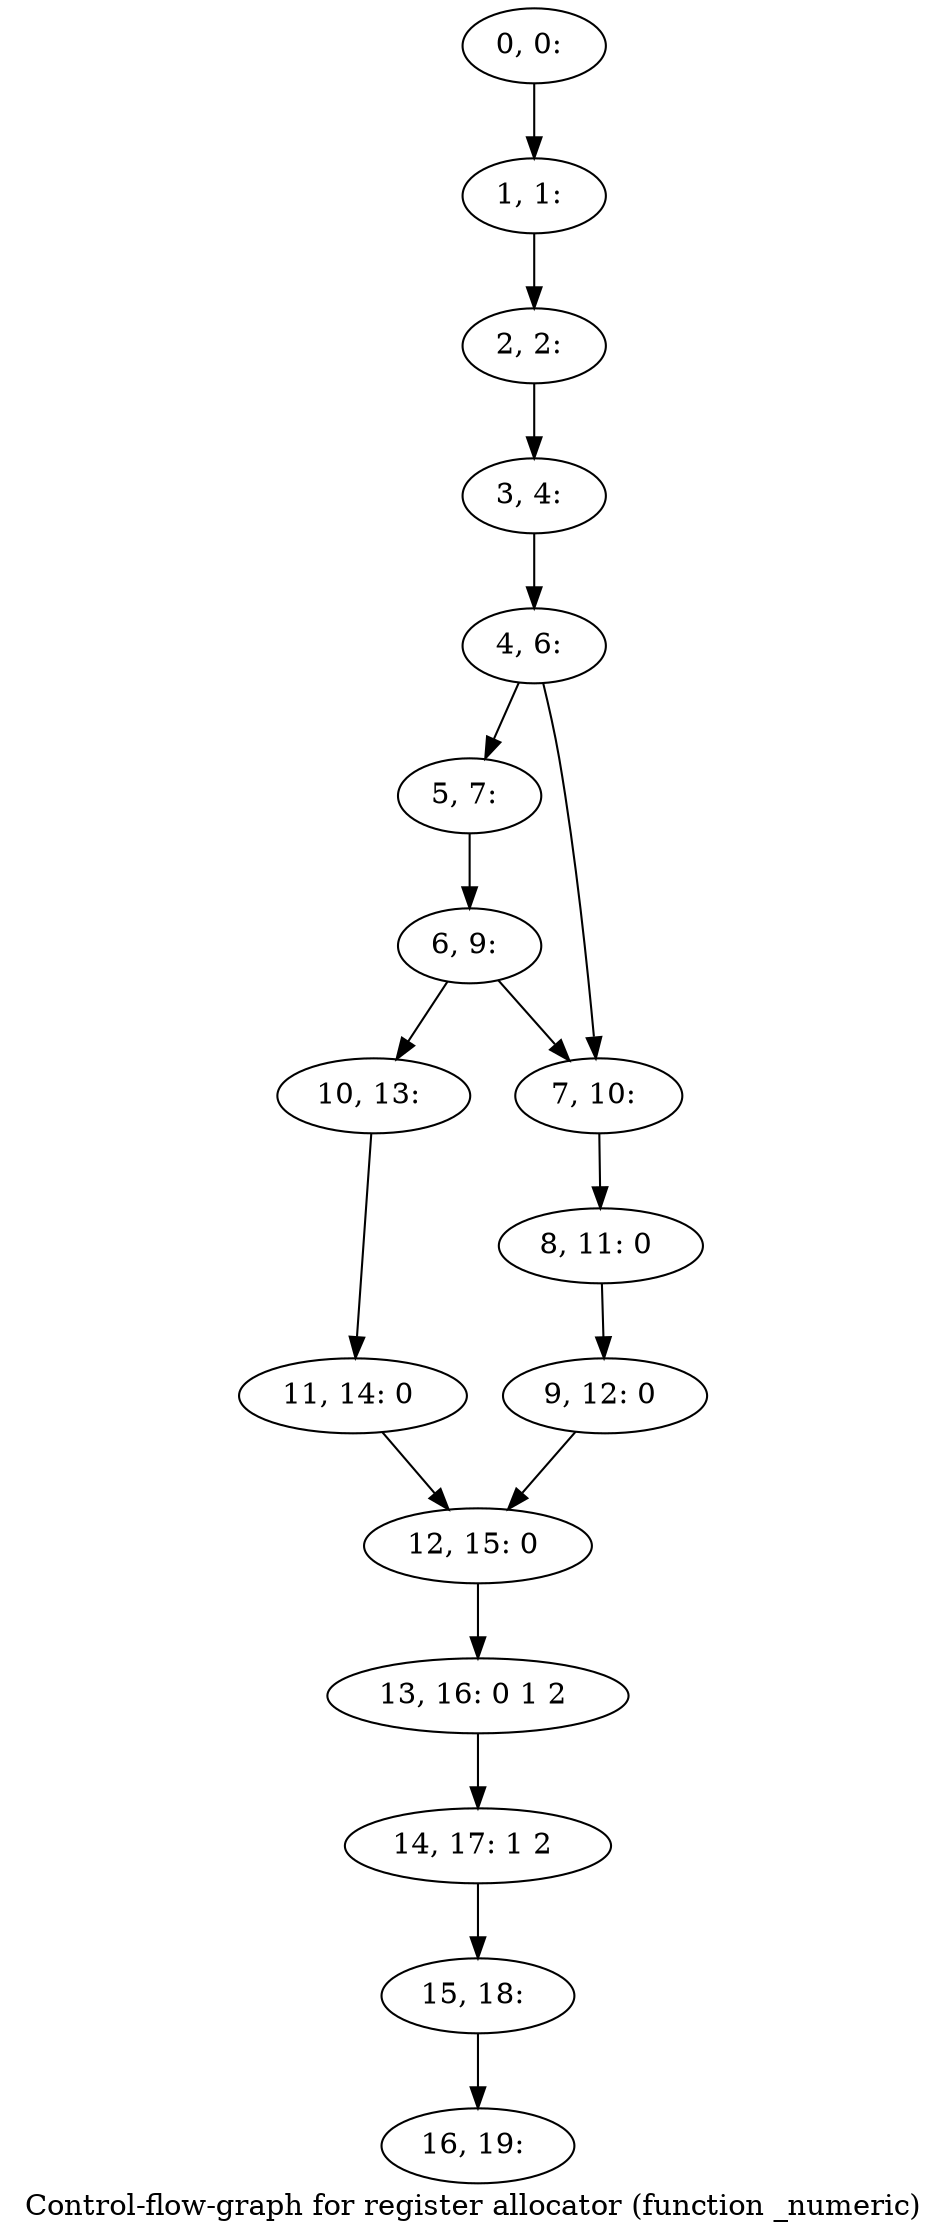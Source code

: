 digraph G {
graph [label="Control-flow-graph for register allocator (function _numeric)"]
0[label="0, 0: "];
1[label="1, 1: "];
2[label="2, 2: "];
3[label="3, 4: "];
4[label="4, 6: "];
5[label="5, 7: "];
6[label="6, 9: "];
7[label="7, 10: "];
8[label="8, 11: 0 "];
9[label="9, 12: 0 "];
10[label="10, 13: "];
11[label="11, 14: 0 "];
12[label="12, 15: 0 "];
13[label="13, 16: 0 1 2 "];
14[label="14, 17: 1 2 "];
15[label="15, 18: "];
16[label="16, 19: "];
0->1 ;
1->2 ;
2->3 ;
3->4 ;
4->5 ;
4->7 ;
5->6 ;
6->7 ;
6->10 ;
7->8 ;
8->9 ;
9->12 ;
10->11 ;
11->12 ;
12->13 ;
13->14 ;
14->15 ;
15->16 ;
}
